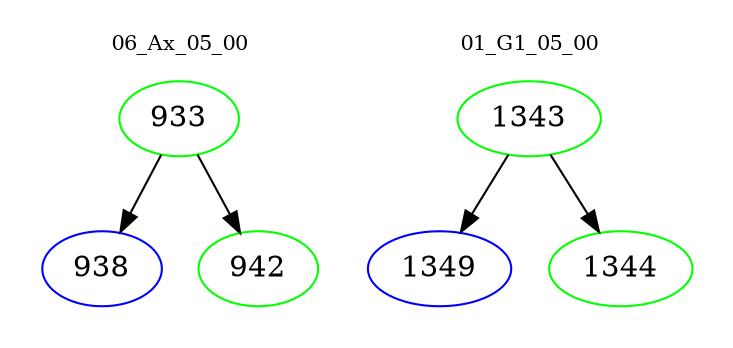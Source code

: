 digraph{
subgraph cluster_0 {
color = white
label = "06_Ax_05_00";
fontsize=10;
T0_933 [label="933", color="green"]
T0_933 -> T0_938 [color="black"]
T0_938 [label="938", color="blue"]
T0_933 -> T0_942 [color="black"]
T0_942 [label="942", color="green"]
}
subgraph cluster_1 {
color = white
label = "01_G1_05_00";
fontsize=10;
T1_1343 [label="1343", color="green"]
T1_1343 -> T1_1349 [color="black"]
T1_1349 [label="1349", color="blue"]
T1_1343 -> T1_1344 [color="black"]
T1_1344 [label="1344", color="green"]
}
}
